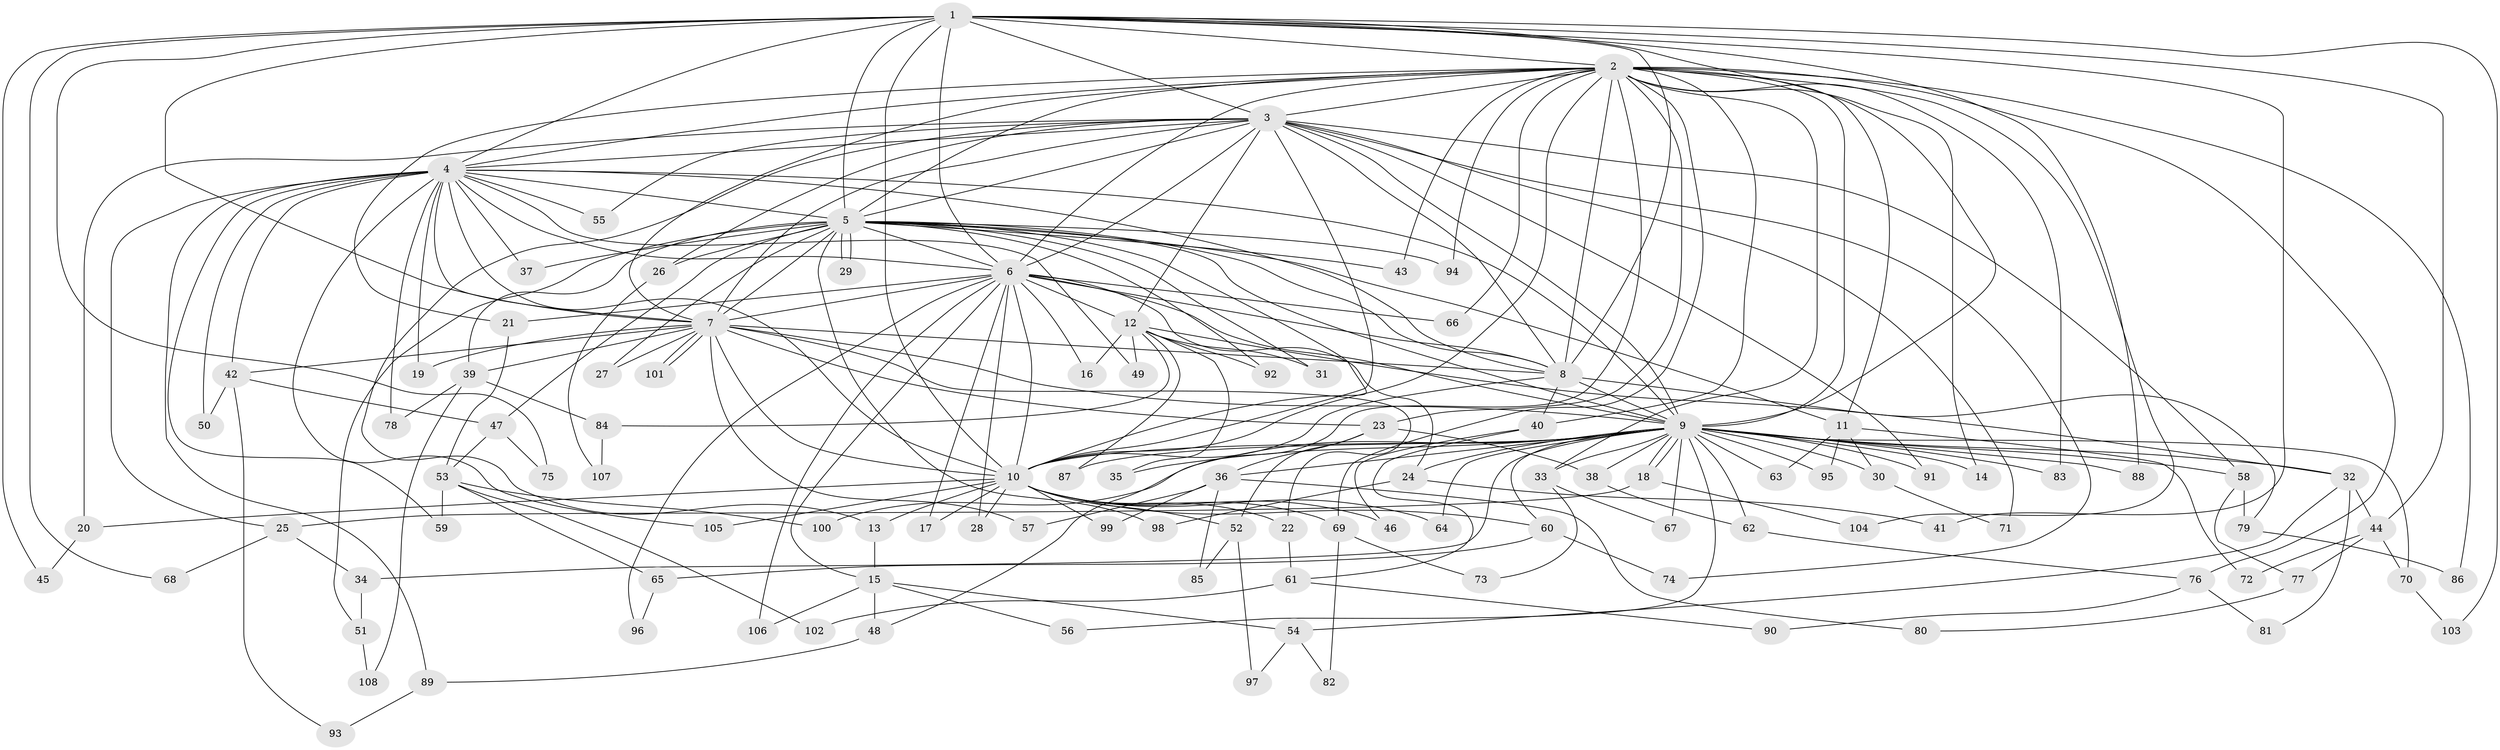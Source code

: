 // Generated by graph-tools (version 1.1) at 2025/49/03/09/25 03:49:39]
// undirected, 108 vertices, 241 edges
graph export_dot {
graph [start="1"]
  node [color=gray90,style=filled];
  1;
  2;
  3;
  4;
  5;
  6;
  7;
  8;
  9;
  10;
  11;
  12;
  13;
  14;
  15;
  16;
  17;
  18;
  19;
  20;
  21;
  22;
  23;
  24;
  25;
  26;
  27;
  28;
  29;
  30;
  31;
  32;
  33;
  34;
  35;
  36;
  37;
  38;
  39;
  40;
  41;
  42;
  43;
  44;
  45;
  46;
  47;
  48;
  49;
  50;
  51;
  52;
  53;
  54;
  55;
  56;
  57;
  58;
  59;
  60;
  61;
  62;
  63;
  64;
  65;
  66;
  67;
  68;
  69;
  70;
  71;
  72;
  73;
  74;
  75;
  76;
  77;
  78;
  79;
  80;
  81;
  82;
  83;
  84;
  85;
  86;
  87;
  88;
  89;
  90;
  91;
  92;
  93;
  94;
  95;
  96;
  97;
  98;
  99;
  100;
  101;
  102;
  103;
  104;
  105;
  106;
  107;
  108;
  1 -- 2;
  1 -- 3;
  1 -- 4;
  1 -- 5;
  1 -- 6;
  1 -- 7;
  1 -- 8;
  1 -- 9;
  1 -- 10;
  1 -- 41;
  1 -- 44;
  1 -- 45;
  1 -- 68;
  1 -- 75;
  1 -- 88;
  1 -- 103;
  2 -- 3;
  2 -- 4;
  2 -- 5;
  2 -- 6;
  2 -- 7;
  2 -- 8;
  2 -- 9;
  2 -- 10;
  2 -- 11;
  2 -- 14;
  2 -- 21;
  2 -- 23;
  2 -- 33;
  2 -- 40;
  2 -- 43;
  2 -- 48;
  2 -- 66;
  2 -- 69;
  2 -- 76;
  2 -- 83;
  2 -- 86;
  2 -- 94;
  2 -- 104;
  3 -- 4;
  3 -- 5;
  3 -- 6;
  3 -- 7;
  3 -- 8;
  3 -- 9;
  3 -- 10;
  3 -- 12;
  3 -- 13;
  3 -- 20;
  3 -- 26;
  3 -- 55;
  3 -- 58;
  3 -- 71;
  3 -- 74;
  3 -- 91;
  4 -- 5;
  4 -- 6;
  4 -- 7;
  4 -- 8;
  4 -- 9;
  4 -- 10;
  4 -- 19;
  4 -- 25;
  4 -- 37;
  4 -- 42;
  4 -- 49;
  4 -- 50;
  4 -- 55;
  4 -- 59;
  4 -- 78;
  4 -- 89;
  4 -- 105;
  5 -- 6;
  5 -- 7;
  5 -- 8;
  5 -- 9;
  5 -- 10;
  5 -- 11;
  5 -- 26;
  5 -- 27;
  5 -- 29;
  5 -- 29;
  5 -- 31;
  5 -- 37;
  5 -- 39;
  5 -- 43;
  5 -- 47;
  5 -- 51;
  5 -- 92;
  5 -- 94;
  5 -- 98;
  6 -- 7;
  6 -- 8;
  6 -- 9;
  6 -- 10;
  6 -- 12;
  6 -- 15;
  6 -- 16;
  6 -- 17;
  6 -- 21;
  6 -- 24;
  6 -- 28;
  6 -- 66;
  6 -- 96;
  6 -- 106;
  7 -- 8;
  7 -- 9;
  7 -- 10;
  7 -- 19;
  7 -- 22;
  7 -- 23;
  7 -- 27;
  7 -- 39;
  7 -- 42;
  7 -- 57;
  7 -- 101;
  7 -- 101;
  8 -- 9;
  8 -- 10;
  8 -- 40;
  8 -- 79;
  9 -- 10;
  9 -- 14;
  9 -- 18;
  9 -- 18;
  9 -- 24;
  9 -- 30;
  9 -- 32;
  9 -- 33;
  9 -- 34;
  9 -- 35;
  9 -- 36;
  9 -- 38;
  9 -- 56;
  9 -- 58;
  9 -- 60;
  9 -- 62;
  9 -- 63;
  9 -- 64;
  9 -- 67;
  9 -- 70;
  9 -- 83;
  9 -- 87;
  9 -- 88;
  9 -- 91;
  9 -- 95;
  9 -- 100;
  10 -- 13;
  10 -- 17;
  10 -- 20;
  10 -- 22;
  10 -- 28;
  10 -- 46;
  10 -- 52;
  10 -- 60;
  10 -- 64;
  10 -- 69;
  10 -- 99;
  10 -- 105;
  11 -- 30;
  11 -- 63;
  11 -- 72;
  11 -- 95;
  12 -- 16;
  12 -- 31;
  12 -- 32;
  12 -- 35;
  12 -- 49;
  12 -- 84;
  12 -- 87;
  12 -- 92;
  13 -- 15;
  15 -- 48;
  15 -- 54;
  15 -- 56;
  15 -- 106;
  18 -- 25;
  18 -- 104;
  20 -- 45;
  21 -- 53;
  22 -- 61;
  23 -- 36;
  23 -- 38;
  23 -- 52;
  24 -- 41;
  24 -- 98;
  25 -- 34;
  25 -- 68;
  26 -- 107;
  30 -- 71;
  32 -- 44;
  32 -- 54;
  32 -- 81;
  33 -- 67;
  33 -- 73;
  34 -- 51;
  36 -- 57;
  36 -- 80;
  36 -- 85;
  36 -- 99;
  38 -- 62;
  39 -- 78;
  39 -- 84;
  39 -- 108;
  40 -- 46;
  40 -- 61;
  42 -- 47;
  42 -- 50;
  42 -- 93;
  44 -- 70;
  44 -- 72;
  44 -- 77;
  47 -- 53;
  47 -- 75;
  48 -- 89;
  51 -- 108;
  52 -- 85;
  52 -- 97;
  53 -- 59;
  53 -- 65;
  53 -- 100;
  53 -- 102;
  54 -- 82;
  54 -- 97;
  58 -- 77;
  58 -- 79;
  60 -- 65;
  60 -- 74;
  61 -- 90;
  61 -- 102;
  62 -- 76;
  65 -- 96;
  69 -- 73;
  69 -- 82;
  70 -- 103;
  76 -- 81;
  76 -- 90;
  77 -- 80;
  79 -- 86;
  84 -- 107;
  89 -- 93;
}
